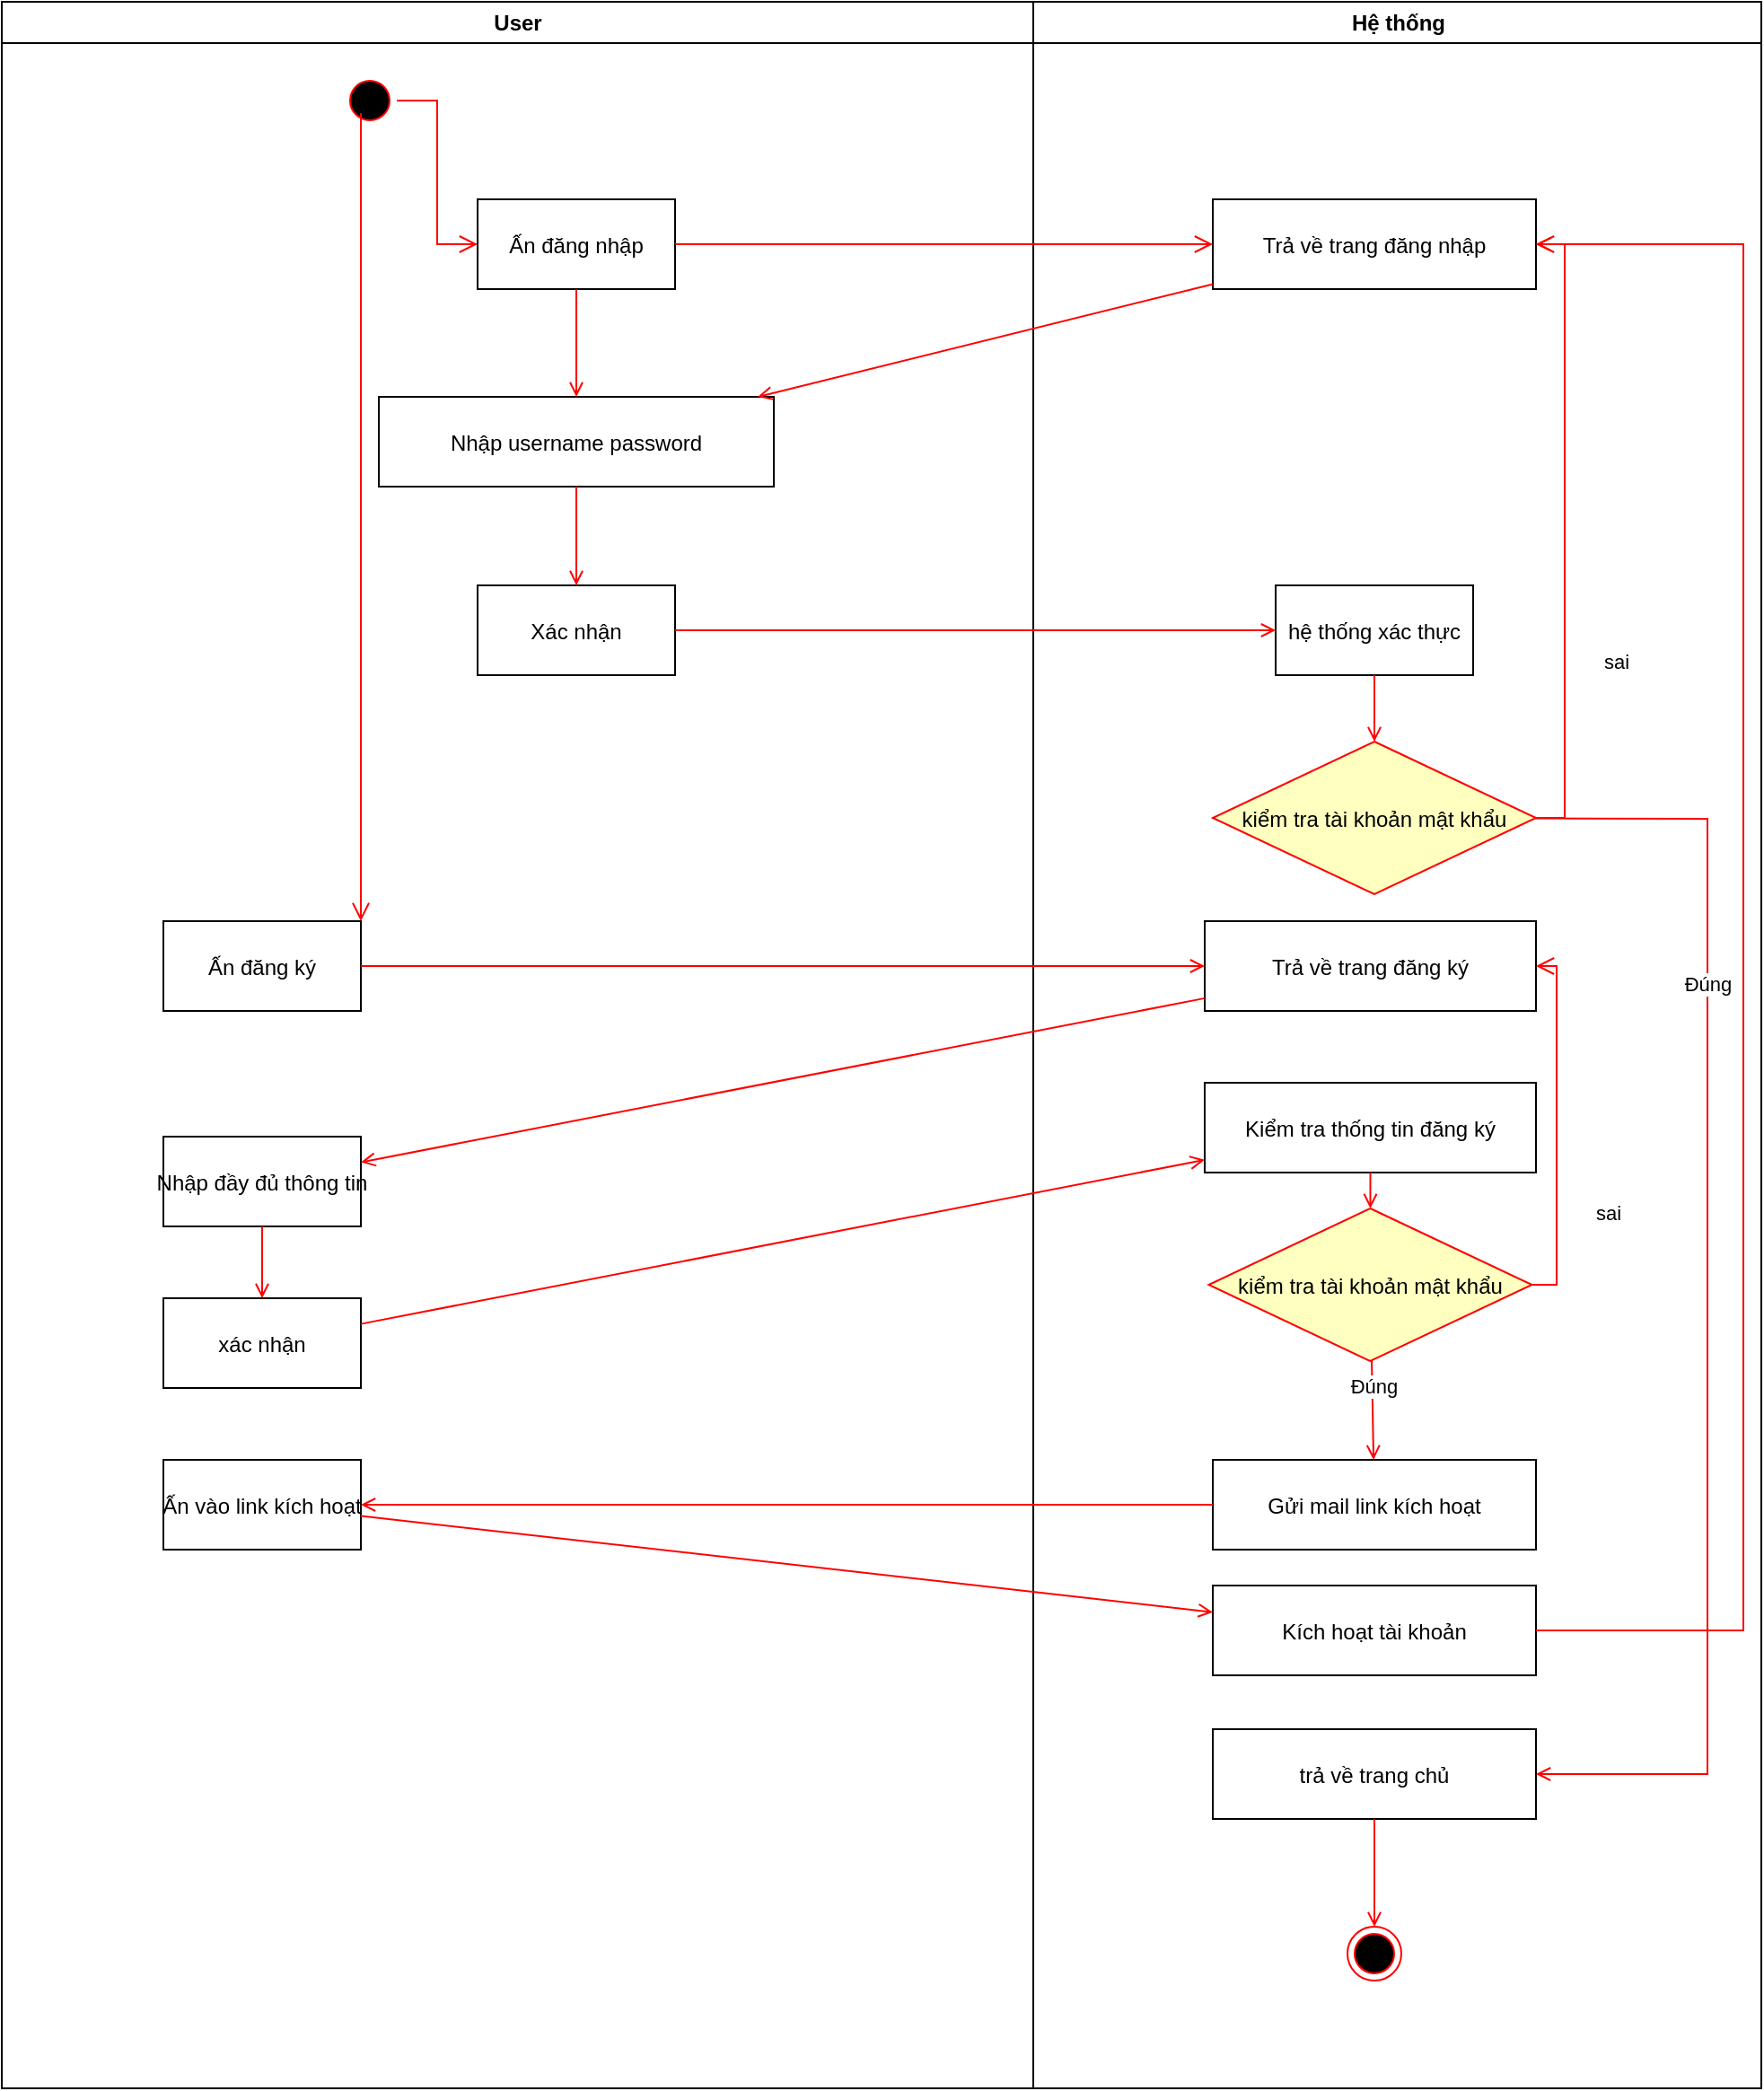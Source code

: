 <mxfile version="24.7.17">
  <diagram name="Page-1" id="e7e014a7-5840-1c2e-5031-d8a46d1fe8dd">
    <mxGraphModel dx="1290" dy="563" grid="1" gridSize="10" guides="1" tooltips="1" connect="1" arrows="1" fold="1" page="1" pageScale="1" pageWidth="1169" pageHeight="826" background="none" math="0" shadow="0">
      <root>
        <mxCell id="0" />
        <mxCell id="1" parent="0" />
        <mxCell id="2" value="User" style="swimlane;whiteSpace=wrap" parent="1" vertex="1">
          <mxGeometry x="150" y="128" width="574.5" height="1162" as="geometry" />
        </mxCell>
        <mxCell id="5" value="" style="ellipse;shape=startState;fillColor=#000000;strokeColor=#ff0000;" parent="2" vertex="1">
          <mxGeometry x="190" y="40" width="30" height="30" as="geometry" />
        </mxCell>
        <mxCell id="6" value="" style="edgeStyle=elbowEdgeStyle;elbow=horizontal;verticalAlign=bottom;endArrow=open;endSize=8;strokeColor=#FF0000;endFill=1;rounded=0" parent="2" source="5" target="7" edge="1">
          <mxGeometry x="100" y="40" as="geometry">
            <mxPoint x="115" y="110" as="targetPoint" />
          </mxGeometry>
        </mxCell>
        <mxCell id="7" value="Ấn đăng nhập" style="" parent="2" vertex="1">
          <mxGeometry x="265" y="110" width="110" height="50" as="geometry" />
        </mxCell>
        <mxCell id="8" value="Nhập username password" style="" parent="2" vertex="1">
          <mxGeometry x="210" y="220" width="220" height="50" as="geometry" />
        </mxCell>
        <mxCell id="9" value="" style="endArrow=open;strokeColor=#FF0000;endFill=1;rounded=0" parent="2" source="7" target="8" edge="1">
          <mxGeometry relative="1" as="geometry" />
        </mxCell>
        <mxCell id="10" value="Xác nhận" style="" parent="2" vertex="1">
          <mxGeometry x="265" y="325" width="110" height="50" as="geometry" />
        </mxCell>
        <mxCell id="11" value="" style="endArrow=open;strokeColor=#FF0000;endFill=1;rounded=0" parent="2" source="8" target="10" edge="1">
          <mxGeometry relative="1" as="geometry" />
        </mxCell>
        <mxCell id="RwiBWWiKLD-PY1kFBNYk-48" value="Ấn đăng ký" style="" vertex="1" parent="2">
          <mxGeometry x="90" y="512" width="110" height="50" as="geometry" />
        </mxCell>
        <mxCell id="RwiBWWiKLD-PY1kFBNYk-49" value="" style="edgeStyle=elbowEdgeStyle;elbow=horizontal;verticalAlign=bottom;endArrow=open;endSize=8;strokeColor=#FF0000;endFill=1;rounded=0;" edge="1" parent="2" target="RwiBWWiKLD-PY1kFBNYk-48">
          <mxGeometry x="-50" y="-88" as="geometry">
            <mxPoint x="275" y="145" as="targetPoint" />
            <mxPoint x="200" y="62" as="sourcePoint" />
          </mxGeometry>
        </mxCell>
        <mxCell id="RwiBWWiKLD-PY1kFBNYk-51" value="Nhập đầy đủ thông tin" style="" vertex="1" parent="2">
          <mxGeometry x="90" y="632" width="110" height="50" as="geometry" />
        </mxCell>
        <mxCell id="RwiBWWiKLD-PY1kFBNYk-55" value="xác nhận" style="" vertex="1" parent="2">
          <mxGeometry x="90" y="722" width="110" height="50" as="geometry" />
        </mxCell>
        <mxCell id="RwiBWWiKLD-PY1kFBNYk-56" value="" style="endArrow=open;strokeColor=#FF0000;endFill=1;rounded=0" edge="1" parent="2" source="RwiBWWiKLD-PY1kFBNYk-51" target="RwiBWWiKLD-PY1kFBNYk-55">
          <mxGeometry relative="1" as="geometry">
            <mxPoint x="680" y="558" as="sourcePoint" />
            <mxPoint x="210" y="656" as="targetPoint" />
            <Array as="points" />
          </mxGeometry>
        </mxCell>
        <mxCell id="RwiBWWiKLD-PY1kFBNYk-66" value="Ấn vào link kích hoạt" style="" vertex="1" parent="2">
          <mxGeometry x="90" y="812" width="110" height="50" as="geometry" />
        </mxCell>
        <mxCell id="3" value="Hệ thống" style="swimlane;whiteSpace=wrap" parent="1" vertex="1">
          <mxGeometry x="724.5" y="128" width="405.5" height="1162" as="geometry" />
        </mxCell>
        <mxCell id="15" value="Trả về trang đăng nhập" style="" parent="3" vertex="1">
          <mxGeometry x="100" y="110" width="180" height="50" as="geometry" />
        </mxCell>
        <mxCell id="16" value="hệ thống xác thực" style="" parent="3" vertex="1">
          <mxGeometry x="135" y="325" width="110" height="50" as="geometry" />
        </mxCell>
        <mxCell id="21" value="kiểm tra tài khoản mật khẩu" style="rhombus;fillColor=#ffffc0;strokeColor=#ff0000;" parent="3" vertex="1">
          <mxGeometry x="100" y="412" width="180" height="85" as="geometry" />
        </mxCell>
        <mxCell id="23" value="sai" style="edgeStyle=elbowEdgeStyle;elbow=horizontal;align=left;verticalAlign=top;endArrow=open;endSize=8;strokeColor=#FF0000;endFill=1;rounded=0" parent="3" source="21" target="15" edge="1">
          <mxGeometry x="-0.339" y="-20" relative="1" as="geometry">
            <mxPoint x="265.5" y="136" as="targetPoint" />
            <mxPoint x="281.5" y="434.722" as="sourcePoint" />
            <Array as="points">
              <mxPoint x="296" y="292" />
            </Array>
            <mxPoint as="offset" />
          </mxGeometry>
        </mxCell>
        <mxCell id="24" value="" style="endArrow=open;strokeColor=#FF0000;endFill=1;rounded=0" parent="3" source="16" target="21" edge="1">
          <mxGeometry relative="1" as="geometry" />
        </mxCell>
        <mxCell id="33" value="trả về trang chủ" style="" parent="3" vertex="1">
          <mxGeometry x="100" y="962" width="180" height="50" as="geometry" />
        </mxCell>
        <mxCell id="38" value="" style="ellipse;shape=endState;fillColor=#000000;strokeColor=#ff0000" parent="3" vertex="1">
          <mxGeometry x="175.0" y="1072" width="30" height="30" as="geometry" />
        </mxCell>
        <mxCell id="RwiBWWiKLD-PY1kFBNYk-45" value="" style="endArrow=open;strokeColor=#FF0000;endFill=1;rounded=0" edge="1" parent="3" source="21" target="33">
          <mxGeometry relative="1" as="geometry">
            <mxPoint x="161" y="282" as="sourcePoint" />
            <mxPoint x="161" y="345" as="targetPoint" />
            <Array as="points">
              <mxPoint x="375.5" y="455" />
              <mxPoint x="375.5" y="987" />
            </Array>
          </mxGeometry>
        </mxCell>
        <mxCell id="RwiBWWiKLD-PY1kFBNYk-47" value="Đúng" style="edgeLabel;html=1;align=center;verticalAlign=middle;resizable=0;points=[];" vertex="1" connectable="0" parent="RwiBWWiKLD-PY1kFBNYk-45">
          <mxGeometry x="-0.481" relative="1" as="geometry">
            <mxPoint as="offset" />
          </mxGeometry>
        </mxCell>
        <mxCell id="RwiBWWiKLD-PY1kFBNYk-46" value="" style="endArrow=open;strokeColor=#FF0000;endFill=1;rounded=0" edge="1" parent="3" source="33" target="38">
          <mxGeometry relative="1" as="geometry">
            <mxPoint x="161" y="430" as="sourcePoint" />
            <mxPoint x="161" y="602" as="targetPoint" />
          </mxGeometry>
        </mxCell>
        <mxCell id="RwiBWWiKLD-PY1kFBNYk-50" value="Trả về trang đăng ký" style="" vertex="1" parent="3">
          <mxGeometry x="95.5" y="512" width="184.5" height="50" as="geometry" />
        </mxCell>
        <mxCell id="RwiBWWiKLD-PY1kFBNYk-57" value="Kiểm tra thống tin đăng ký" style="" vertex="1" parent="3">
          <mxGeometry x="95.49" y="602" width="184.51" height="50" as="geometry" />
        </mxCell>
        <mxCell id="RwiBWWiKLD-PY1kFBNYk-59" value="kiểm tra tài khoản mật khẩu" style="rhombus;fillColor=#ffffc0;strokeColor=#ff0000;" vertex="1" parent="3">
          <mxGeometry x="97.74" y="672" width="180" height="85" as="geometry" />
        </mxCell>
        <mxCell id="RwiBWWiKLD-PY1kFBNYk-62" value="" style="endArrow=open;strokeColor=#FF0000;endFill=1;rounded=0" edge="1" parent="3" source="RwiBWWiKLD-PY1kFBNYk-57" target="RwiBWWiKLD-PY1kFBNYk-59">
          <mxGeometry relative="1" as="geometry">
            <mxPoint x="-364.5" y="746" as="sourcePoint" />
            <mxPoint x="105.5" y="655" as="targetPoint" />
            <Array as="points" />
          </mxGeometry>
        </mxCell>
        <mxCell id="RwiBWWiKLD-PY1kFBNYk-63" value="Gửi mail link kích hoạt" style="" vertex="1" parent="3">
          <mxGeometry x="100" y="812" width="180" height="50" as="geometry" />
        </mxCell>
        <mxCell id="RwiBWWiKLD-PY1kFBNYk-60" value="" style="endArrow=open;strokeColor=#FF0000;endFill=1;rounded=0;" edge="1" parent="3" source="RwiBWWiKLD-PY1kFBNYk-59" target="RwiBWWiKLD-PY1kFBNYk-63">
          <mxGeometry relative="1" as="geometry">
            <mxPoint x="289" y="465" as="sourcePoint" />
            <mxPoint x="-384.5" y="842" as="targetPoint" />
            <Array as="points" />
          </mxGeometry>
        </mxCell>
        <mxCell id="RwiBWWiKLD-PY1kFBNYk-61" value="Đúng" style="edgeLabel;html=1;align=center;verticalAlign=middle;resizable=0;points=[];" vertex="1" connectable="0" parent="RwiBWWiKLD-PY1kFBNYk-60">
          <mxGeometry x="-0.481" relative="1" as="geometry">
            <mxPoint as="offset" />
          </mxGeometry>
        </mxCell>
        <mxCell id="RwiBWWiKLD-PY1kFBNYk-64" value="sai" style="edgeStyle=elbowEdgeStyle;elbow=horizontal;align=left;verticalAlign=top;endArrow=open;endSize=8;strokeColor=#FF0000;endFill=1;rounded=0" edge="1" parent="3" source="RwiBWWiKLD-PY1kFBNYk-59" target="RwiBWWiKLD-PY1kFBNYk-50">
          <mxGeometry x="-0.339" y="-20" relative="1" as="geometry">
            <mxPoint x="290" y="145" as="targetPoint" />
            <mxPoint x="290" y="465" as="sourcePoint" />
            <Array as="points">
              <mxPoint x="291.5" y="273" />
            </Array>
            <mxPoint as="offset" />
          </mxGeometry>
        </mxCell>
        <mxCell id="RwiBWWiKLD-PY1kFBNYk-68" value="Kích hoạt tài khoản" style="" vertex="1" parent="3">
          <mxGeometry x="100" y="882" width="180" height="50" as="geometry" />
        </mxCell>
        <mxCell id="RwiBWWiKLD-PY1kFBNYk-70" value="" style="endArrow=open;strokeColor=#FF0000;endFill=1;rounded=0" edge="1" parent="3" source="RwiBWWiKLD-PY1kFBNYk-68" target="15">
          <mxGeometry relative="1" as="geometry">
            <mxPoint x="355.5" y="882" as="sourcePoint" />
            <mxPoint x="395.5" y="152" as="targetPoint" />
            <Array as="points">
              <mxPoint x="395.5" y="907" />
              <mxPoint x="395.5" y="135" />
            </Array>
          </mxGeometry>
        </mxCell>
        <mxCell id="20" value="" style="endArrow=open;strokeColor=#FF0000;endFill=1;rounded=0" parent="1" source="10" target="16" edge="1">
          <mxGeometry relative="1" as="geometry">
            <mxPoint x="744.5" y="478" as="targetPoint" />
          </mxGeometry>
        </mxCell>
        <mxCell id="RwiBWWiKLD-PY1kFBNYk-41" value="" style="edgeStyle=elbowEdgeStyle;elbow=horizontal;verticalAlign=bottom;endArrow=open;endSize=8;strokeColor=#FF0000;endFill=1;rounded=0" edge="1" parent="1" source="7" target="15">
          <mxGeometry x="100" y="40" as="geometry">
            <mxPoint x="570.5" y="248" as="targetPoint" />
            <mxPoint x="569.5" y="208" as="sourcePoint" />
          </mxGeometry>
        </mxCell>
        <mxCell id="17" value="" style="endArrow=open;strokeColor=#FF0000;endFill=1;rounded=0" parent="1" source="15" target="8" edge="1">
          <mxGeometry relative="1" as="geometry" />
        </mxCell>
        <mxCell id="RwiBWWiKLD-PY1kFBNYk-52" value="" style="endArrow=open;strokeColor=#FF0000;endFill=1;rounded=0" edge="1" parent="1" source="RwiBWWiKLD-PY1kFBNYk-48" target="RwiBWWiKLD-PY1kFBNYk-50">
          <mxGeometry relative="1" as="geometry">
            <mxPoint x="974.5" y="593" as="sourcePoint" />
            <mxPoint x="939.5" y="955" as="targetPoint" />
            <Array as="points">
              <mxPoint x="620" y="665" />
            </Array>
          </mxGeometry>
        </mxCell>
        <mxCell id="RwiBWWiKLD-PY1kFBNYk-54" value="" style="endArrow=open;strokeColor=#FF0000;endFill=1;rounded=0" edge="1" parent="1" source="RwiBWWiKLD-PY1kFBNYk-50" target="RwiBWWiKLD-PY1kFBNYk-51">
          <mxGeometry relative="1" as="geometry">
            <mxPoint x="360" y="675" as="sourcePoint" />
            <mxPoint x="830" y="675" as="targetPoint" />
            <Array as="points" />
          </mxGeometry>
        </mxCell>
        <mxCell id="RwiBWWiKLD-PY1kFBNYk-58" value="" style="endArrow=open;strokeColor=#FF0000;endFill=1;rounded=0" edge="1" parent="1" source="RwiBWWiKLD-PY1kFBNYk-55" target="RwiBWWiKLD-PY1kFBNYk-57">
          <mxGeometry relative="1" as="geometry">
            <mxPoint x="830" y="693" as="sourcePoint" />
            <mxPoint x="360" y="784" as="targetPoint" />
            <Array as="points" />
          </mxGeometry>
        </mxCell>
        <mxCell id="RwiBWWiKLD-PY1kFBNYk-67" value="" style="endArrow=open;strokeColor=#FF0000;endFill=1;rounded=0" edge="1" parent="1" source="RwiBWWiKLD-PY1kFBNYk-63" target="RwiBWWiKLD-PY1kFBNYk-66">
          <mxGeometry relative="1" as="geometry">
            <mxPoint x="360" y="874" as="sourcePoint" />
            <mxPoint x="830" y="783" as="targetPoint" />
            <Array as="points" />
          </mxGeometry>
        </mxCell>
        <mxCell id="RwiBWWiKLD-PY1kFBNYk-69" value="" style="endArrow=open;strokeColor=#FF0000;endFill=1;rounded=0" edge="1" parent="1" source="RwiBWWiKLD-PY1kFBNYk-66" target="RwiBWWiKLD-PY1kFBNYk-68">
          <mxGeometry relative="1" as="geometry">
            <mxPoint x="835" y="975" as="sourcePoint" />
            <mxPoint x="360" y="975" as="targetPoint" />
            <Array as="points" />
          </mxGeometry>
        </mxCell>
      </root>
    </mxGraphModel>
  </diagram>
</mxfile>
